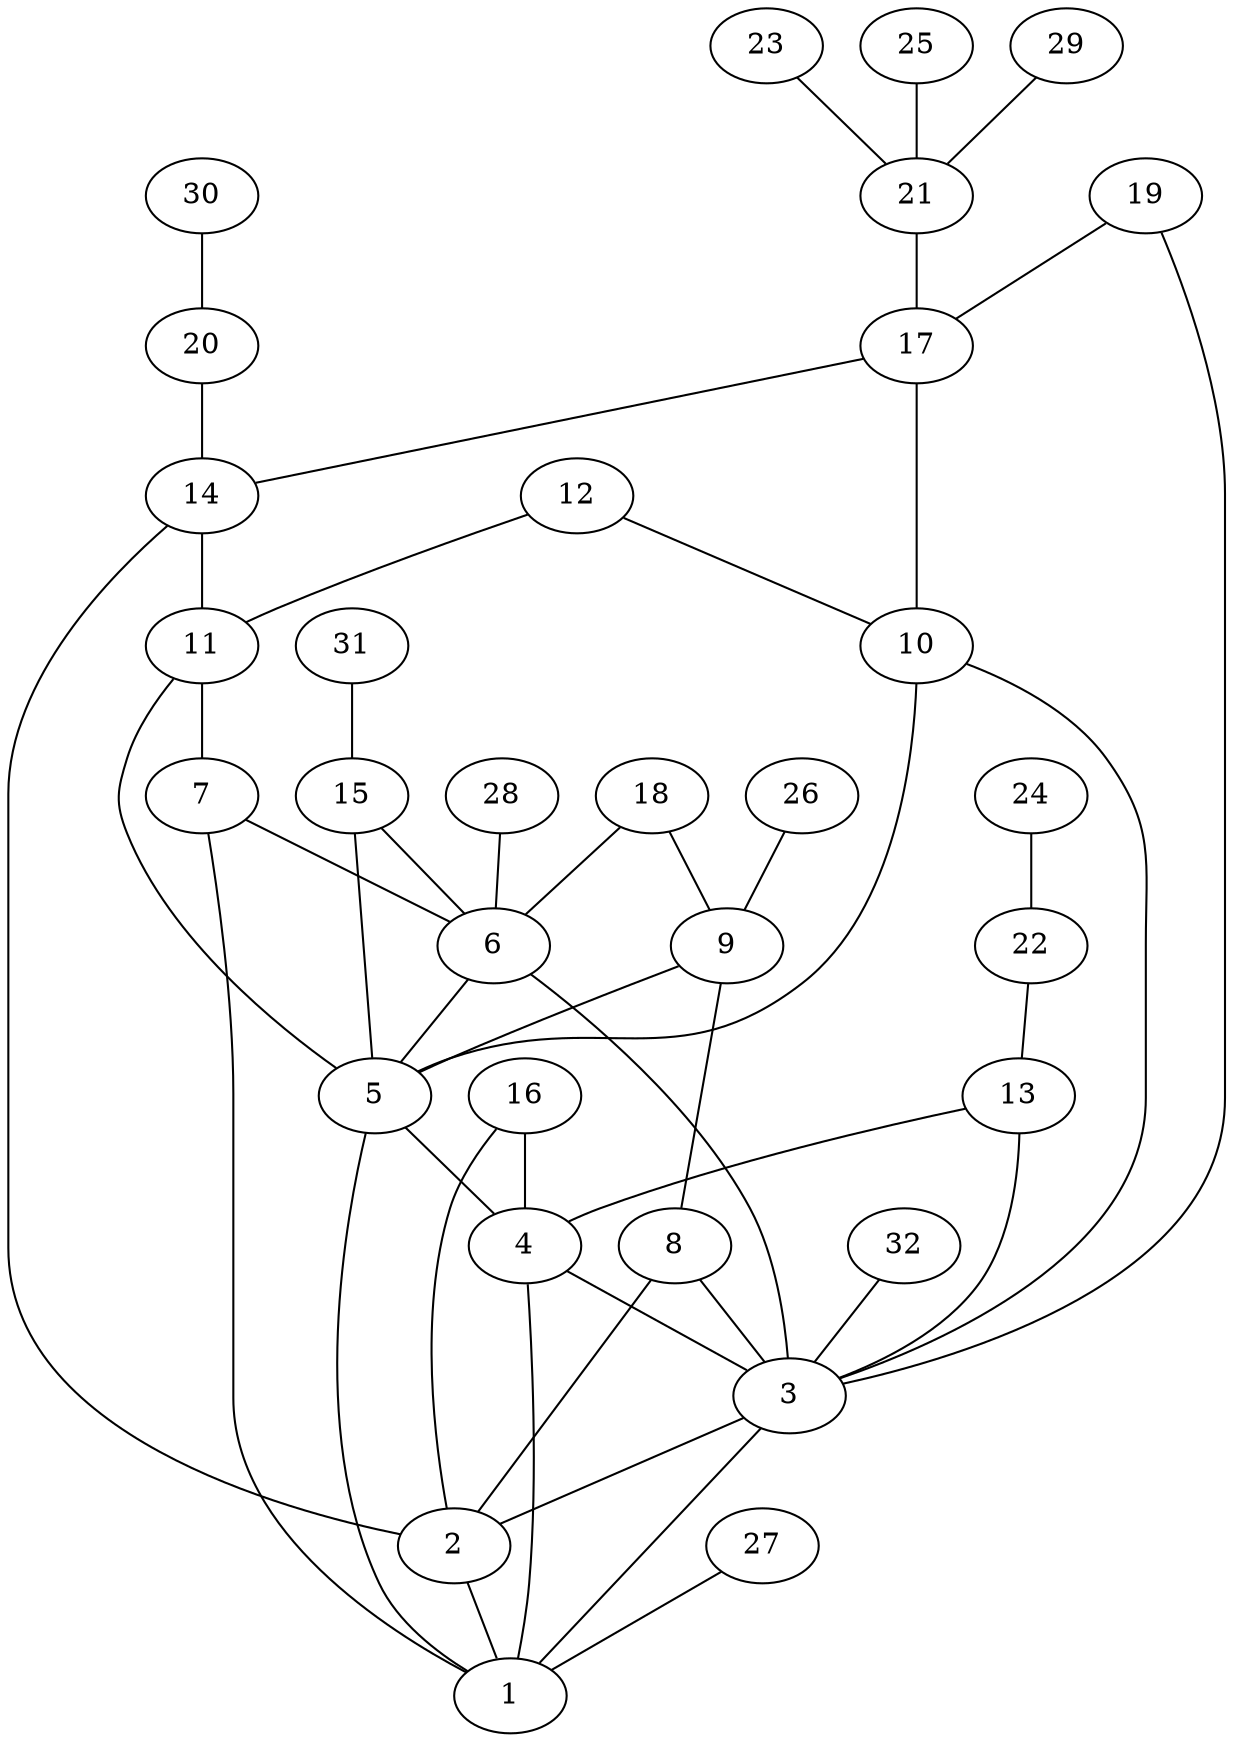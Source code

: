 graph G {
2 -- 1;
3 -- 2;
4 -- 3;
5 -- 4;
6 -- 5;
7 -- 6;
8 -- 3;
9 -- 5;
10 -- 3;
11 -- 7;
12 -- 11;
13 -- 4;
14 -- 2;
15 -- 5;
16 -- 2;
17 -- 10;
18 -- 9;
19 -- 17;
20 -- 14;
21 -- 17;
22 -- 13;
23 -- 21;
24 -- 22;
25 -- 21;
26 -- 9;
27 -- 1;
28 -- 6;
29 -- 21;
30 -- 20;
31 -- 15;
32 -- 3;
3 -- 1;
4 -- 1;
5 -- 1;
6 -- 3;
7 -- 1;
8 -- 2;
9 -- 8;
10 -- 5;
11 -- 5;
12 -- 10;
13 -- 3;
14 -- 11;
15 -- 6;
16 -- 4;
17 -- 14;
18 -- 6;
19 -- 3;
}
